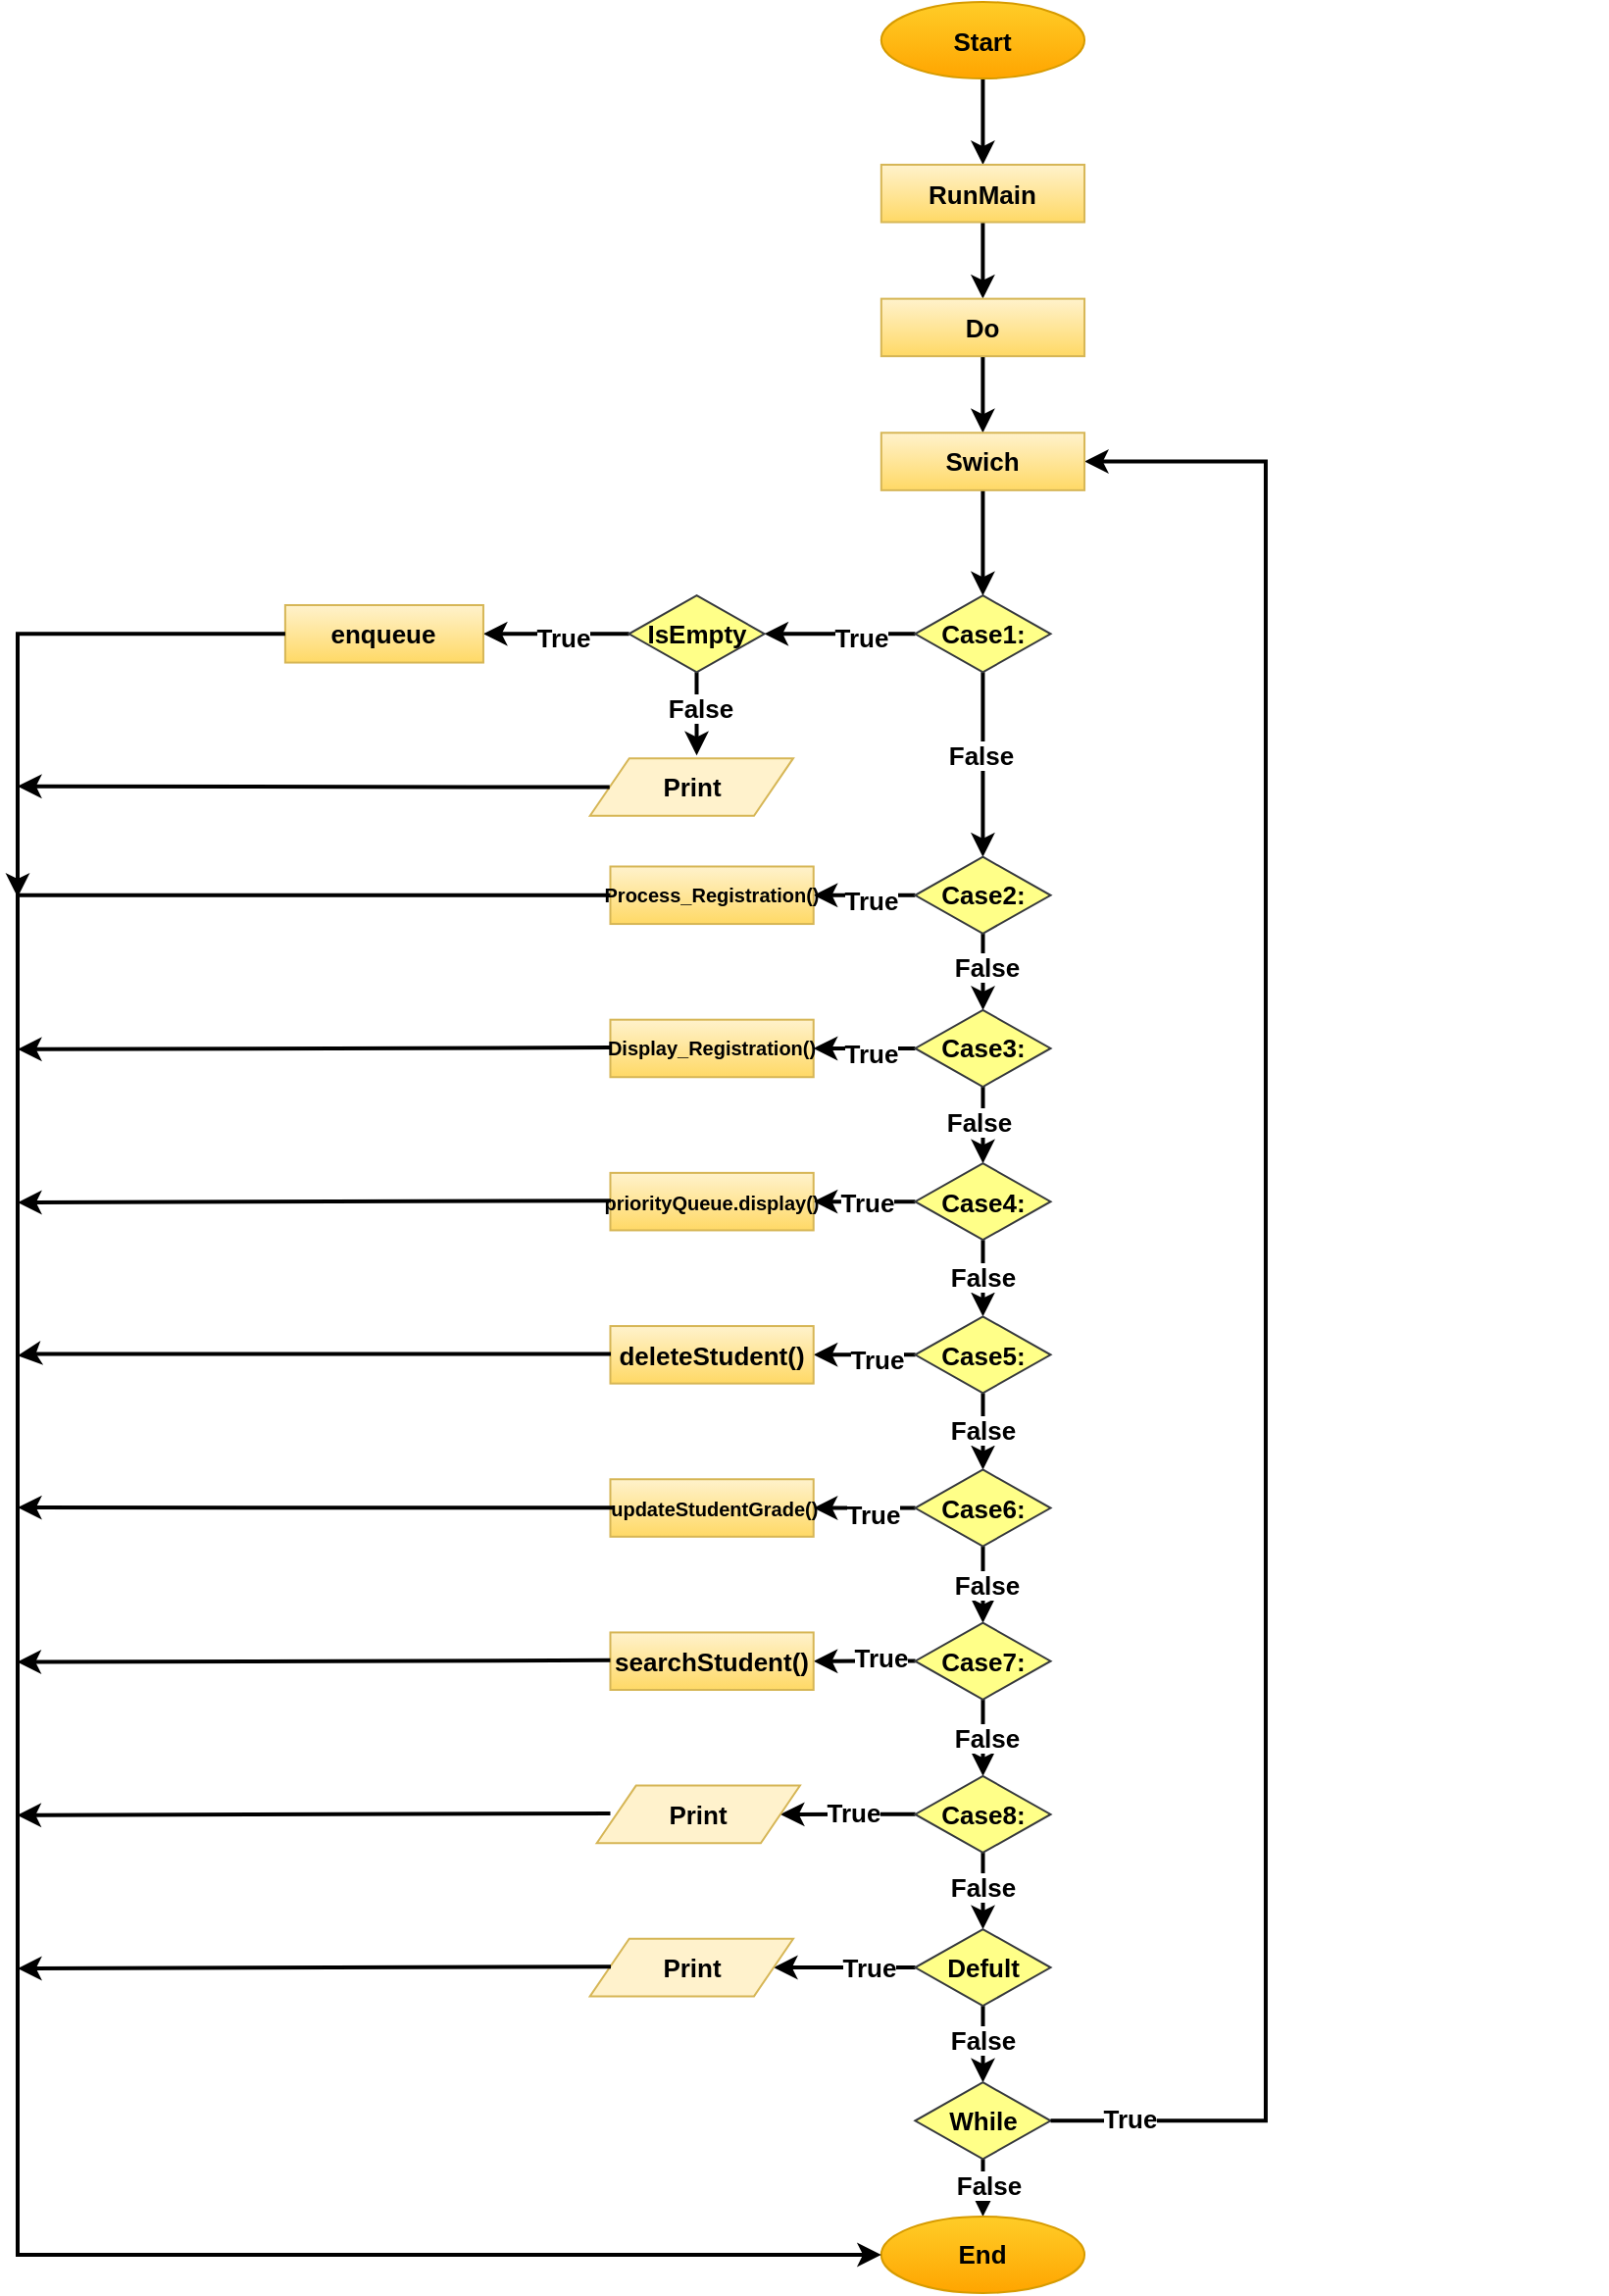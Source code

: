<mxfile version="24.2.5" type="device">
  <diagram id="C5RBs43oDa-KdzZeNtuy" name="Page-1">
    <mxGraphModel dx="2049" dy="25" grid="1" gridSize="10" guides="1" tooltips="1" connect="1" arrows="1" fold="1" page="1" pageScale="1" pageWidth="827" pageHeight="1169" math="0" shadow="0">
      <root>
        <mxCell id="WIyWlLk6GJQsqaUBKTNV-0" />
        <mxCell id="WIyWlLk6GJQsqaUBKTNV-1" parent="WIyWlLk6GJQsqaUBKTNV-0" />
        <mxCell id="WNZ_oDKXE3f1ub5YSQuA-84" value="" style="group" vertex="1" connectable="0" parent="WIyWlLk6GJQsqaUBKTNV-1">
          <mxGeometry x="10" y="1170" width="810" height="1168" as="geometry" />
        </mxCell>
        <mxCell id="WNZ_oDKXE3f1ub5YSQuA-0" value="" style="edgeStyle=orthogonalEdgeStyle;rounded=0;orthogonalLoop=1;jettySize=auto;html=1;fontStyle=1;fontSize=13;endArrow=classic;endFill=1;targetPerimeterSpacing=0;jumpSize=6;endSize=6;startSize=6;strokeWidth=2;movable=1;resizable=1;rotatable=1;deletable=1;editable=1;locked=0;connectable=1;" edge="1" parent="WNZ_oDKXE3f1ub5YSQuA-84" source="WNZ_oDKXE3f1ub5YSQuA-1" target="WNZ_oDKXE3f1ub5YSQuA-3">
          <mxGeometry relative="1" as="geometry" />
        </mxCell>
        <mxCell id="WNZ_oDKXE3f1ub5YSQuA-1" value="Start" style="ellipse;whiteSpace=wrap;html=1;fontStyle=1;fontSize=13;fillColor=#ffcd28;strokeColor=#d79b00;gradientColor=#ffa500;movable=1;resizable=1;rotatable=1;deletable=1;editable=1;locked=0;connectable=1;" vertex="1" parent="WNZ_oDKXE3f1ub5YSQuA-84">
          <mxGeometry x="440.405" width="103.625" height="39.047" as="geometry" />
        </mxCell>
        <mxCell id="WNZ_oDKXE3f1ub5YSQuA-2" value="" style="edgeStyle=orthogonalEdgeStyle;rounded=0;orthogonalLoop=1;jettySize=auto;html=1;fontStyle=1;fontSize=13;endArrow=classic;endFill=1;targetPerimeterSpacing=0;jumpSize=6;endSize=6;startSize=6;strokeWidth=2;movable=1;resizable=1;rotatable=1;deletable=1;editable=1;locked=0;connectable=1;" edge="1" parent="WNZ_oDKXE3f1ub5YSQuA-84" source="WNZ_oDKXE3f1ub5YSQuA-3" target="WNZ_oDKXE3f1ub5YSQuA-5">
          <mxGeometry relative="1" as="geometry" />
        </mxCell>
        <mxCell id="WNZ_oDKXE3f1ub5YSQuA-3" value="RunMain" style="whiteSpace=wrap;html=1;fontStyle=1;fontSize=13;fillColor=#fff2cc;gradientColor=#ffd966;strokeColor=#d6b656;movable=1;resizable=1;rotatable=1;deletable=1;editable=1;locked=0;connectable=1;" vertex="1" parent="WNZ_oDKXE3f1ub5YSQuA-84">
          <mxGeometry x="440.405" y="82.975" width="103.625" height="29.285" as="geometry" />
        </mxCell>
        <mxCell id="WNZ_oDKXE3f1ub5YSQuA-4" value="" style="edgeStyle=orthogonalEdgeStyle;rounded=0;orthogonalLoop=1;jettySize=auto;html=1;fontStyle=1;fontSize=13;endArrow=classic;endFill=1;targetPerimeterSpacing=0;jumpSize=6;endSize=6;startSize=6;strokeWidth=2;movable=1;resizable=1;rotatable=1;deletable=1;editable=1;locked=0;connectable=1;" edge="1" parent="WNZ_oDKXE3f1ub5YSQuA-84" source="WNZ_oDKXE3f1ub5YSQuA-5" target="WNZ_oDKXE3f1ub5YSQuA-79">
          <mxGeometry relative="1" as="geometry" />
        </mxCell>
        <mxCell id="WNZ_oDKXE3f1ub5YSQuA-5" value="Do" style="whiteSpace=wrap;html=1;fontStyle=1;fontSize=13;fillColor=#fff2cc;gradientColor=#ffd966;strokeColor=#d6b656;movable=1;resizable=1;rotatable=1;deletable=1;editable=1;locked=0;connectable=1;" vertex="1" parent="WNZ_oDKXE3f1ub5YSQuA-84">
          <mxGeometry x="440.405" y="151.308" width="103.625" height="29.285" as="geometry" />
        </mxCell>
        <mxCell id="WNZ_oDKXE3f1ub5YSQuA-6" value="" style="edgeStyle=orthogonalEdgeStyle;rounded=0;orthogonalLoop=1;jettySize=auto;html=1;fontStyle=1;fontSize=13;endArrow=classic;endFill=1;targetPerimeterSpacing=0;jumpSize=6;endSize=6;startSize=6;strokeWidth=2;movable=1;resizable=1;rotatable=1;deletable=1;editable=1;locked=0;connectable=1;" edge="1" parent="WNZ_oDKXE3f1ub5YSQuA-84" source="WNZ_oDKXE3f1ub5YSQuA-10" target="WNZ_oDKXE3f1ub5YSQuA-15">
          <mxGeometry relative="1" as="geometry" />
        </mxCell>
        <mxCell id="WNZ_oDKXE3f1ub5YSQuA-7" value="False" style="edgeLabel;html=1;align=center;verticalAlign=middle;resizable=1;points=[];fontStyle=1;fontSize=13;movable=1;rotatable=1;deletable=1;editable=1;locked=0;connectable=1;" connectable="0" vertex="1" parent="WNZ_oDKXE3f1ub5YSQuA-6">
          <mxGeometry x="-0.1" y="-1" relative="1" as="geometry">
            <mxPoint as="offset" />
          </mxGeometry>
        </mxCell>
        <mxCell id="WNZ_oDKXE3f1ub5YSQuA-8" value="" style="edgeStyle=orthogonalEdgeStyle;rounded=0;orthogonalLoop=1;jettySize=auto;html=1;fontStyle=1;fontSize=13;endArrow=classic;endFill=1;targetPerimeterSpacing=0;jumpSize=6;endSize=6;startSize=6;strokeWidth=2;movable=1;resizable=1;rotatable=1;deletable=1;editable=1;locked=0;connectable=1;" edge="1" parent="WNZ_oDKXE3f1ub5YSQuA-84" source="WNZ_oDKXE3f1ub5YSQuA-10" target="WNZ_oDKXE3f1ub5YSQuA-56">
          <mxGeometry relative="1" as="geometry">
            <Array as="points">
              <mxPoint x="383.412" y="322.14" />
              <mxPoint x="383.412" y="322.14" />
            </Array>
          </mxGeometry>
        </mxCell>
        <mxCell id="WNZ_oDKXE3f1ub5YSQuA-9" value="True" style="edgeLabel;html=1;align=center;verticalAlign=middle;resizable=1;points=[];fontStyle=1;fontSize=13;movable=1;rotatable=1;deletable=1;editable=1;locked=0;connectable=1;" connectable="0" vertex="1" parent="WNZ_oDKXE3f1ub5YSQuA-8">
          <mxGeometry x="-0.294" y="2" relative="1" as="geometry">
            <mxPoint x="-1" as="offset" />
          </mxGeometry>
        </mxCell>
        <mxCell id="WNZ_oDKXE3f1ub5YSQuA-10" value="Case1:" style="rhombus;whiteSpace=wrap;html=1;fontStyle=1;fontSize=13;fillColor=#ffff88;strokeColor=#36393d;movable=1;resizable=1;rotatable=1;deletable=1;editable=1;locked=0;connectable=1;" vertex="1" parent="WNZ_oDKXE3f1ub5YSQuA-84">
          <mxGeometry x="457.676" y="302.616" width="69.083" height="39.047" as="geometry" />
        </mxCell>
        <mxCell id="WNZ_oDKXE3f1ub5YSQuA-11" value="" style="edgeStyle=orthogonalEdgeStyle;rounded=0;orthogonalLoop=1;jettySize=auto;html=1;fontStyle=1;fontSize=13;endArrow=classic;endFill=1;targetPerimeterSpacing=0;jumpSize=6;endSize=6;startSize=6;strokeWidth=2;movable=1;resizable=1;rotatable=1;deletable=1;editable=1;locked=0;connectable=1;" edge="1" parent="WNZ_oDKXE3f1ub5YSQuA-84" source="WNZ_oDKXE3f1ub5YSQuA-15" target="WNZ_oDKXE3f1ub5YSQuA-20">
          <mxGeometry relative="1" as="geometry" />
        </mxCell>
        <mxCell id="WNZ_oDKXE3f1ub5YSQuA-12" value="False" style="edgeLabel;html=1;align=center;verticalAlign=middle;resizable=1;points=[];fontStyle=1;fontSize=13;movable=1;rotatable=1;deletable=1;editable=1;locked=0;connectable=1;" connectable="0" vertex="1" parent="WNZ_oDKXE3f1ub5YSQuA-11">
          <mxGeometry x="-0.163" y="1" relative="1" as="geometry">
            <mxPoint as="offset" />
          </mxGeometry>
        </mxCell>
        <mxCell id="WNZ_oDKXE3f1ub5YSQuA-13" value="" style="edgeStyle=orthogonalEdgeStyle;rounded=0;orthogonalLoop=1;jettySize=auto;html=1;fontStyle=1;fontSize=13;endArrow=classic;endFill=1;targetPerimeterSpacing=0;jumpSize=6;endSize=6;startSize=6;strokeWidth=2;movable=1;resizable=1;rotatable=1;deletable=1;editable=1;locked=0;connectable=1;" edge="1" parent="WNZ_oDKXE3f1ub5YSQuA-84" source="WNZ_oDKXE3f1ub5YSQuA-15" target="WNZ_oDKXE3f1ub5YSQuA-59">
          <mxGeometry relative="1" as="geometry" />
        </mxCell>
        <mxCell id="WNZ_oDKXE3f1ub5YSQuA-14" value="True" style="edgeLabel;html=1;align=center;verticalAlign=middle;resizable=1;points=[];fontStyle=1;fontSize=13;movable=1;rotatable=1;deletable=1;editable=1;locked=0;connectable=1;" connectable="0" vertex="1" parent="WNZ_oDKXE3f1ub5YSQuA-13">
          <mxGeometry x="-0.15" y="2" relative="1" as="geometry">
            <mxPoint x="-1" as="offset" />
          </mxGeometry>
        </mxCell>
        <mxCell id="WNZ_oDKXE3f1ub5YSQuA-15" value="Case2:" style="rhombus;whiteSpace=wrap;html=1;fontStyle=1;fontSize=13;fillColor=#ffff88;strokeColor=#36393d;movable=1;resizable=1;rotatable=1;deletable=1;editable=1;locked=0;connectable=1;" vertex="1" parent="WNZ_oDKXE3f1ub5YSQuA-84">
          <mxGeometry x="457.676" y="435.865" width="69.083" height="39.047" as="geometry" />
        </mxCell>
        <mxCell id="WNZ_oDKXE3f1ub5YSQuA-16" value="" style="edgeStyle=orthogonalEdgeStyle;rounded=0;orthogonalLoop=1;jettySize=auto;html=1;fontStyle=1;fontSize=13;endArrow=classic;endFill=1;targetPerimeterSpacing=0;jumpSize=6;endSize=6;startSize=6;strokeWidth=2;movable=1;resizable=1;rotatable=1;deletable=1;editable=1;locked=0;connectable=1;" edge="1" parent="WNZ_oDKXE3f1ub5YSQuA-84" source="WNZ_oDKXE3f1ub5YSQuA-20" target="WNZ_oDKXE3f1ub5YSQuA-25">
          <mxGeometry relative="1" as="geometry" />
        </mxCell>
        <mxCell id="WNZ_oDKXE3f1ub5YSQuA-17" value="False" style="edgeLabel;html=1;align=center;verticalAlign=middle;resizable=1;points=[];fontStyle=1;fontSize=13;movable=1;rotatable=1;deletable=1;editable=1;locked=0;connectable=1;" connectable="0" vertex="1" parent="WNZ_oDKXE3f1ub5YSQuA-16">
          <mxGeometry x="-0.131" y="-3" relative="1" as="geometry">
            <mxPoint as="offset" />
          </mxGeometry>
        </mxCell>
        <mxCell id="WNZ_oDKXE3f1ub5YSQuA-18" value="" style="edgeStyle=orthogonalEdgeStyle;rounded=0;orthogonalLoop=1;jettySize=auto;html=1;fontStyle=1;fontSize=13;endArrow=classic;endFill=1;targetPerimeterSpacing=0;jumpSize=6;endSize=6;startSize=6;strokeWidth=2;movable=1;resizable=1;rotatable=1;deletable=1;editable=1;locked=0;connectable=1;" edge="1" parent="WNZ_oDKXE3f1ub5YSQuA-84" source="WNZ_oDKXE3f1ub5YSQuA-20" target="WNZ_oDKXE3f1ub5YSQuA-61">
          <mxGeometry relative="1" as="geometry" />
        </mxCell>
        <mxCell id="WNZ_oDKXE3f1ub5YSQuA-19" value="True" style="edgeLabel;html=1;align=center;verticalAlign=middle;resizable=1;points=[];fontStyle=1;fontSize=13;movable=1;rotatable=1;deletable=1;editable=1;locked=0;connectable=1;" connectable="0" vertex="1" parent="WNZ_oDKXE3f1ub5YSQuA-18">
          <mxGeometry x="-0.15" y="2" relative="1" as="geometry">
            <mxPoint x="-1" as="offset" />
          </mxGeometry>
        </mxCell>
        <mxCell id="WNZ_oDKXE3f1ub5YSQuA-20" value="Case3:" style="rhombus;whiteSpace=wrap;html=1;fontStyle=1;fontSize=13;fillColor=#ffff88;strokeColor=#36393d;movable=1;resizable=1;rotatable=1;deletable=1;editable=1;locked=0;connectable=1;" vertex="1" parent="WNZ_oDKXE3f1ub5YSQuA-84">
          <mxGeometry x="457.676" y="513.959" width="69.083" height="39.047" as="geometry" />
        </mxCell>
        <mxCell id="WNZ_oDKXE3f1ub5YSQuA-21" value="" style="edgeStyle=orthogonalEdgeStyle;rounded=0;orthogonalLoop=1;jettySize=auto;html=1;fontStyle=1;fontSize=13;endArrow=classic;endFill=1;targetPerimeterSpacing=0;jumpSize=6;endSize=6;startSize=6;strokeWidth=2;movable=1;resizable=1;rotatable=1;deletable=1;editable=1;locked=0;connectable=1;" edge="1" parent="WNZ_oDKXE3f1ub5YSQuA-84" source="WNZ_oDKXE3f1ub5YSQuA-25" target="WNZ_oDKXE3f1ub5YSQuA-30">
          <mxGeometry relative="1" as="geometry" />
        </mxCell>
        <mxCell id="WNZ_oDKXE3f1ub5YSQuA-22" value="False" style="edgeLabel;html=1;align=center;verticalAlign=middle;resizable=1;points=[];fontStyle=1;fontSize=13;movable=1;rotatable=1;deletable=1;editable=1;locked=0;connectable=1;" connectable="0" vertex="1" parent="WNZ_oDKXE3f1ub5YSQuA-21">
          <mxGeometry x="-0.1" y="-1" relative="1" as="geometry">
            <mxPoint as="offset" />
          </mxGeometry>
        </mxCell>
        <mxCell id="WNZ_oDKXE3f1ub5YSQuA-23" value="" style="edgeStyle=orthogonalEdgeStyle;rounded=0;orthogonalLoop=1;jettySize=auto;html=1;fontStyle=1;fontSize=13;endArrow=classic;endFill=1;targetPerimeterSpacing=0;jumpSize=6;endSize=6;startSize=6;strokeWidth=2;movable=1;resizable=1;rotatable=1;deletable=1;editable=1;locked=0;connectable=1;" edge="1" parent="WNZ_oDKXE3f1ub5YSQuA-84" source="WNZ_oDKXE3f1ub5YSQuA-25" target="WNZ_oDKXE3f1ub5YSQuA-62">
          <mxGeometry relative="1" as="geometry" />
        </mxCell>
        <mxCell id="WNZ_oDKXE3f1ub5YSQuA-24" value="True" style="edgeLabel;html=1;align=center;verticalAlign=middle;resizable=1;points=[];fontStyle=1;fontSize=13;movable=1;rotatable=1;deletable=1;editable=1;locked=0;connectable=1;" connectable="0" vertex="1" parent="WNZ_oDKXE3f1ub5YSQuA-23">
          <mxGeometry x="-0.067" relative="1" as="geometry">
            <mxPoint x="-1" as="offset" />
          </mxGeometry>
        </mxCell>
        <mxCell id="WNZ_oDKXE3f1ub5YSQuA-25" value="Case4:" style="rhombus;whiteSpace=wrap;html=1;fontStyle=1;fontSize=13;fillColor=#ffff88;strokeColor=#36393d;movable=1;resizable=1;rotatable=1;deletable=1;editable=1;locked=0;connectable=1;" vertex="1" parent="WNZ_oDKXE3f1ub5YSQuA-84">
          <mxGeometry x="457.676" y="592.053" width="69.083" height="39.047" as="geometry" />
        </mxCell>
        <mxCell id="WNZ_oDKXE3f1ub5YSQuA-26" value="" style="edgeStyle=orthogonalEdgeStyle;rounded=0;orthogonalLoop=1;jettySize=auto;html=1;fontStyle=1;fontSize=13;endArrow=classic;endFill=1;targetPerimeterSpacing=0;jumpSize=6;endSize=6;startSize=6;strokeWidth=2;movable=1;resizable=1;rotatable=1;deletable=1;editable=1;locked=0;connectable=1;" edge="1" parent="WNZ_oDKXE3f1ub5YSQuA-84" source="WNZ_oDKXE3f1ub5YSQuA-30" target="WNZ_oDKXE3f1ub5YSQuA-35">
          <mxGeometry relative="1" as="geometry" />
        </mxCell>
        <mxCell id="WNZ_oDKXE3f1ub5YSQuA-27" value="False" style="edgeLabel;html=1;align=center;verticalAlign=middle;resizable=1;points=[];fontStyle=1;fontSize=13;movable=1;rotatable=1;deletable=1;editable=1;locked=0;connectable=1;" connectable="0" vertex="1" parent="WNZ_oDKXE3f1ub5YSQuA-26">
          <mxGeometry x="-0.069" y="-1" relative="1" as="geometry">
            <mxPoint as="offset" />
          </mxGeometry>
        </mxCell>
        <mxCell id="WNZ_oDKXE3f1ub5YSQuA-28" value="" style="edgeStyle=orthogonalEdgeStyle;rounded=0;orthogonalLoop=1;jettySize=auto;html=1;fontStyle=1;fontSize=13;endArrow=classic;endFill=1;targetPerimeterSpacing=0;jumpSize=6;endSize=6;startSize=6;strokeWidth=2;movable=1;resizable=1;rotatable=1;deletable=1;editable=1;locked=0;connectable=1;" edge="1" parent="WNZ_oDKXE3f1ub5YSQuA-84" source="WNZ_oDKXE3f1ub5YSQuA-30" target="WNZ_oDKXE3f1ub5YSQuA-64">
          <mxGeometry relative="1" as="geometry" />
        </mxCell>
        <mxCell id="WNZ_oDKXE3f1ub5YSQuA-29" value="True" style="edgeLabel;html=1;align=center;verticalAlign=middle;resizable=1;points=[];fontStyle=1;fontSize=13;movable=1;rotatable=1;deletable=1;editable=1;locked=0;connectable=1;" connectable="0" vertex="1" parent="WNZ_oDKXE3f1ub5YSQuA-28">
          <mxGeometry x="-0.275" y="2" relative="1" as="geometry">
            <mxPoint x="-1" as="offset" />
          </mxGeometry>
        </mxCell>
        <mxCell id="WNZ_oDKXE3f1ub5YSQuA-30" value="Case5:" style="rhombus;whiteSpace=wrap;html=1;fontStyle=1;fontSize=13;fillColor=#ffff88;strokeColor=#36393d;movable=1;resizable=1;rotatable=1;deletable=1;editable=1;locked=0;connectable=1;" vertex="1" parent="WNZ_oDKXE3f1ub5YSQuA-84">
          <mxGeometry x="457.676" y="670.148" width="69.083" height="39.047" as="geometry" />
        </mxCell>
        <mxCell id="WNZ_oDKXE3f1ub5YSQuA-31" value="" style="edgeStyle=orthogonalEdgeStyle;rounded=0;orthogonalLoop=1;jettySize=auto;html=1;fontStyle=1;fontSize=13;endArrow=classic;endFill=1;targetPerimeterSpacing=0;jumpSize=6;endSize=6;startSize=6;strokeWidth=2;movable=1;resizable=1;rotatable=1;deletable=1;editable=1;locked=0;connectable=1;" edge="1" parent="WNZ_oDKXE3f1ub5YSQuA-84" source="WNZ_oDKXE3f1ub5YSQuA-35" target="WNZ_oDKXE3f1ub5YSQuA-40">
          <mxGeometry relative="1" as="geometry" />
        </mxCell>
        <mxCell id="WNZ_oDKXE3f1ub5YSQuA-32" value="False" style="edgeLabel;html=1;align=center;verticalAlign=middle;resizable=1;points=[];fontStyle=1;fontSize=13;movable=1;rotatable=1;deletable=1;editable=1;locked=0;connectable=1;" connectable="0" vertex="1" parent="WNZ_oDKXE3f1ub5YSQuA-31">
          <mxGeometry x="-0.069" y="1" relative="1" as="geometry">
            <mxPoint as="offset" />
          </mxGeometry>
        </mxCell>
        <mxCell id="WNZ_oDKXE3f1ub5YSQuA-33" value="" style="edgeStyle=orthogonalEdgeStyle;rounded=0;orthogonalLoop=1;jettySize=auto;html=1;fontStyle=1;fontSize=13;endArrow=classic;endFill=1;targetPerimeterSpacing=0;jumpSize=6;endSize=6;startSize=6;strokeWidth=2;movable=1;resizable=1;rotatable=1;deletable=1;editable=1;locked=0;connectable=1;" edge="1" parent="WNZ_oDKXE3f1ub5YSQuA-84" source="WNZ_oDKXE3f1ub5YSQuA-35" target="WNZ_oDKXE3f1ub5YSQuA-66">
          <mxGeometry relative="1" as="geometry" />
        </mxCell>
        <mxCell id="WNZ_oDKXE3f1ub5YSQuA-34" value="True" style="edgeLabel;html=1;align=center;verticalAlign=middle;resizable=1;points=[];fontStyle=1;fontSize=13;movable=1;rotatable=1;deletable=1;editable=1;locked=0;connectable=1;" connectable="0" vertex="1" parent="WNZ_oDKXE3f1ub5YSQuA-33">
          <mxGeometry x="-0.192" y="3" relative="1" as="geometry">
            <mxPoint x="-1" as="offset" />
          </mxGeometry>
        </mxCell>
        <mxCell id="WNZ_oDKXE3f1ub5YSQuA-35" value="Case6:" style="rhombus;whiteSpace=wrap;html=1;fontStyle=1;fontSize=13;fillColor=#ffff88;strokeColor=#36393d;movable=1;resizable=1;rotatable=1;deletable=1;editable=1;locked=0;connectable=1;" vertex="1" parent="WNZ_oDKXE3f1ub5YSQuA-84">
          <mxGeometry x="457.676" y="748.242" width="69.083" height="39.047" as="geometry" />
        </mxCell>
        <mxCell id="WNZ_oDKXE3f1ub5YSQuA-36" value="" style="edgeStyle=orthogonalEdgeStyle;rounded=0;orthogonalLoop=1;jettySize=auto;html=1;fontStyle=1;fontSize=13;endArrow=classic;endFill=1;targetPerimeterSpacing=0;jumpSize=6;endSize=6;startSize=6;strokeWidth=2;movable=1;resizable=1;rotatable=1;deletable=1;editable=1;locked=0;connectable=1;" edge="1" parent="WNZ_oDKXE3f1ub5YSQuA-84" source="WNZ_oDKXE3f1ub5YSQuA-40" target="WNZ_oDKXE3f1ub5YSQuA-45">
          <mxGeometry relative="1" as="geometry" />
        </mxCell>
        <mxCell id="WNZ_oDKXE3f1ub5YSQuA-37" value="False" style="edgeLabel;html=1;align=center;verticalAlign=middle;resizable=1;points=[];fontStyle=1;fontSize=13;movable=1;rotatable=1;deletable=1;editable=1;locked=0;connectable=1;" connectable="0" vertex="1" parent="WNZ_oDKXE3f1ub5YSQuA-36">
          <mxGeometry x="-0.069" y="1" relative="1" as="geometry">
            <mxPoint as="offset" />
          </mxGeometry>
        </mxCell>
        <mxCell id="WNZ_oDKXE3f1ub5YSQuA-38" value="" style="edgeStyle=orthogonalEdgeStyle;rounded=0;orthogonalLoop=1;jettySize=auto;html=1;fontStyle=1;fontSize=13;endArrow=classic;endFill=1;targetPerimeterSpacing=0;jumpSize=6;endSize=6;startSize=6;strokeWidth=2;movable=1;resizable=1;rotatable=1;deletable=1;editable=1;locked=0;connectable=1;" edge="1" parent="WNZ_oDKXE3f1ub5YSQuA-84" source="WNZ_oDKXE3f1ub5YSQuA-40" target="WNZ_oDKXE3f1ub5YSQuA-68">
          <mxGeometry relative="1" as="geometry" />
        </mxCell>
        <mxCell id="WNZ_oDKXE3f1ub5YSQuA-39" value="True" style="edgeLabel;html=1;align=center;verticalAlign=middle;resizable=1;points=[];fontStyle=1;fontSize=13;movable=1;rotatable=1;deletable=1;editable=1;locked=0;connectable=1;" connectable="0" vertex="1" parent="WNZ_oDKXE3f1ub5YSQuA-38">
          <mxGeometry x="-0.317" y="-2" relative="1" as="geometry">
            <mxPoint x="-1" as="offset" />
          </mxGeometry>
        </mxCell>
        <mxCell id="WNZ_oDKXE3f1ub5YSQuA-40" value="Case7:" style="rhombus;whiteSpace=wrap;html=1;fontStyle=1;fontSize=13;fillColor=#ffff88;strokeColor=#36393d;movable=1;resizable=1;rotatable=1;deletable=1;editable=1;locked=0;connectable=1;" vertex="1" parent="WNZ_oDKXE3f1ub5YSQuA-84">
          <mxGeometry x="457.676" y="826.337" width="69.083" height="39.047" as="geometry" />
        </mxCell>
        <mxCell id="WNZ_oDKXE3f1ub5YSQuA-41" value="" style="edgeStyle=orthogonalEdgeStyle;rounded=0;orthogonalLoop=1;jettySize=auto;html=1;fontStyle=1;fontSize=13;endArrow=classic;endFill=1;targetPerimeterSpacing=0;jumpSize=6;endSize=6;startSize=6;strokeWidth=2;movable=1;resizable=1;rotatable=1;deletable=1;editable=1;locked=0;connectable=1;" edge="1" parent="WNZ_oDKXE3f1ub5YSQuA-84" source="WNZ_oDKXE3f1ub5YSQuA-45" target="WNZ_oDKXE3f1ub5YSQuA-50">
          <mxGeometry relative="1" as="geometry" />
        </mxCell>
        <mxCell id="WNZ_oDKXE3f1ub5YSQuA-42" value="False" style="edgeLabel;html=1;align=center;verticalAlign=middle;resizable=1;points=[];fontStyle=1;fontSize=13;movable=1;rotatable=1;deletable=1;editable=1;locked=0;connectable=1;" connectable="0" vertex="1" parent="WNZ_oDKXE3f1ub5YSQuA-41">
          <mxGeometry x="-0.163" y="-1" relative="1" as="geometry">
            <mxPoint as="offset" />
          </mxGeometry>
        </mxCell>
        <mxCell id="WNZ_oDKXE3f1ub5YSQuA-43" value="" style="edgeStyle=orthogonalEdgeStyle;rounded=0;orthogonalLoop=1;jettySize=auto;html=1;fontStyle=1;fontSize=13;endArrow=classic;endFill=1;targetPerimeterSpacing=0;jumpSize=6;endSize=6;startSize=6;strokeWidth=2;movable=1;resizable=1;rotatable=1;deletable=1;editable=1;locked=0;connectable=1;" edge="1" parent="WNZ_oDKXE3f1ub5YSQuA-84" source="WNZ_oDKXE3f1ub5YSQuA-45" target="WNZ_oDKXE3f1ub5YSQuA-70">
          <mxGeometry relative="1" as="geometry" />
        </mxCell>
        <mxCell id="WNZ_oDKXE3f1ub5YSQuA-44" value="True" style="edgeLabel;html=1;align=center;verticalAlign=middle;resizable=1;points=[];fontStyle=1;fontSize=13;movable=1;rotatable=1;deletable=1;editable=1;locked=0;connectable=1;" connectable="0" vertex="1" parent="WNZ_oDKXE3f1ub5YSQuA-43">
          <mxGeometry x="-0.086" y="-1" relative="1" as="geometry">
            <mxPoint x="-1" as="offset" />
          </mxGeometry>
        </mxCell>
        <mxCell id="WNZ_oDKXE3f1ub5YSQuA-45" value="Case8:" style="rhombus;whiteSpace=wrap;html=1;fontStyle=1;fontSize=13;fillColor=#ffff88;strokeColor=#36393d;movable=1;resizable=1;rotatable=1;deletable=1;editable=1;locked=0;connectable=1;" vertex="1" parent="WNZ_oDKXE3f1ub5YSQuA-84">
          <mxGeometry x="457.676" y="904.431" width="69.083" height="39.047" as="geometry" />
        </mxCell>
        <mxCell id="WNZ_oDKXE3f1ub5YSQuA-46" value="" style="edgeStyle=orthogonalEdgeStyle;rounded=0;orthogonalLoop=1;jettySize=auto;html=1;fontStyle=1;fontSize=13;endArrow=classic;endFill=1;targetPerimeterSpacing=0;jumpSize=6;endSize=6;startSize=6;strokeWidth=2;movable=1;resizable=1;rotatable=1;deletable=1;editable=1;locked=0;connectable=1;" edge="1" parent="WNZ_oDKXE3f1ub5YSQuA-84" source="WNZ_oDKXE3f1ub5YSQuA-50" target="WNZ_oDKXE3f1ub5YSQuA-73">
          <mxGeometry relative="1" as="geometry" />
        </mxCell>
        <mxCell id="WNZ_oDKXE3f1ub5YSQuA-47" value="False" style="edgeLabel;html=1;align=center;verticalAlign=middle;resizable=1;points=[];fontStyle=1;fontSize=13;movable=1;rotatable=1;deletable=1;editable=1;locked=0;connectable=1;" connectable="0" vertex="1" parent="WNZ_oDKXE3f1ub5YSQuA-46">
          <mxGeometry x="-0.163" y="-1" relative="1" as="geometry">
            <mxPoint as="offset" />
          </mxGeometry>
        </mxCell>
        <mxCell id="WNZ_oDKXE3f1ub5YSQuA-48" value="" style="edgeStyle=orthogonalEdgeStyle;rounded=0;orthogonalLoop=1;jettySize=auto;html=1;fontStyle=1;fontSize=13;endArrow=classic;endFill=1;targetPerimeterSpacing=0;jumpSize=6;endSize=6;startSize=6;strokeWidth=2;movable=1;resizable=1;rotatable=1;deletable=1;editable=1;locked=0;connectable=1;" edge="1" parent="WNZ_oDKXE3f1ub5YSQuA-84" source="WNZ_oDKXE3f1ub5YSQuA-50" target="WNZ_oDKXE3f1ub5YSQuA-78">
          <mxGeometry relative="1" as="geometry" />
        </mxCell>
        <mxCell id="WNZ_oDKXE3f1ub5YSQuA-49" value="True" style="edgeLabel;html=1;align=center;verticalAlign=middle;resizable=1;points=[];fontStyle=1;fontSize=13;movable=1;rotatable=1;deletable=1;editable=1;locked=0;connectable=1;" connectable="0" vertex="1" parent="WNZ_oDKXE3f1ub5YSQuA-48">
          <mxGeometry x="-0.36" relative="1" as="geometry">
            <mxPoint x="-1" as="offset" />
          </mxGeometry>
        </mxCell>
        <mxCell id="WNZ_oDKXE3f1ub5YSQuA-50" value="Defult" style="rhombus;whiteSpace=wrap;html=1;fontStyle=1;fontSize=13;fillColor=#ffff88;strokeColor=#36393d;movable=1;resizable=1;rotatable=1;deletable=1;editable=1;locked=0;connectable=1;" vertex="1" parent="WNZ_oDKXE3f1ub5YSQuA-84">
          <mxGeometry x="457.676" y="982.526" width="69.083" height="39.047" as="geometry" />
        </mxCell>
        <mxCell id="WNZ_oDKXE3f1ub5YSQuA-51" value="" style="edgeStyle=orthogonalEdgeStyle;rounded=0;orthogonalLoop=1;jettySize=auto;html=1;entryX=0.5;entryY=0;entryDx=0;entryDy=0;fontStyle=1;fontSize=13;endArrow=classic;endFill=1;targetPerimeterSpacing=0;jumpSize=6;endSize=6;startSize=6;exitX=0.5;exitY=1;exitDx=0;exitDy=0;strokeWidth=2;movable=1;resizable=1;rotatable=1;deletable=1;editable=1;locked=0;connectable=1;" edge="1" parent="WNZ_oDKXE3f1ub5YSQuA-84" source="WNZ_oDKXE3f1ub5YSQuA-79" target="WNZ_oDKXE3f1ub5YSQuA-10">
          <mxGeometry relative="1" as="geometry">
            <mxPoint x="492.217" y="253.807" as="sourcePoint" />
          </mxGeometry>
        </mxCell>
        <mxCell id="WNZ_oDKXE3f1ub5YSQuA-52" value="" style="edgeStyle=orthogonalEdgeStyle;rounded=0;orthogonalLoop=1;jettySize=auto;html=1;fontStyle=1;fontSize=13;endArrow=classic;endFill=1;targetPerimeterSpacing=0;jumpSize=6;endSize=6;startSize=6;strokeWidth=2;movable=1;resizable=1;rotatable=1;deletable=1;editable=1;locked=0;connectable=1;" edge="1" parent="WNZ_oDKXE3f1ub5YSQuA-84" source="WNZ_oDKXE3f1ub5YSQuA-56">
          <mxGeometry relative="1" as="geometry">
            <mxPoint x="346.279" y="384.127" as="targetPoint" />
          </mxGeometry>
        </mxCell>
        <mxCell id="WNZ_oDKXE3f1ub5YSQuA-53" value="False" style="edgeLabel;html=1;align=center;verticalAlign=middle;resizable=1;points=[];fontStyle=1;fontSize=13;movable=1;rotatable=1;deletable=1;editable=1;locked=0;connectable=1;" connectable="0" vertex="1" parent="WNZ_oDKXE3f1ub5YSQuA-52">
          <mxGeometry x="-0.144" y="1" relative="1" as="geometry">
            <mxPoint as="offset" />
          </mxGeometry>
        </mxCell>
        <mxCell id="WNZ_oDKXE3f1ub5YSQuA-54" value="" style="edgeStyle=orthogonalEdgeStyle;rounded=0;orthogonalLoop=1;jettySize=auto;html=1;fontStyle=1;fontSize=13;endArrow=classic;endFill=1;targetPerimeterSpacing=0;jumpSize=6;endSize=6;startSize=6;strokeWidth=2;movable=1;resizable=1;rotatable=1;deletable=1;editable=1;locked=0;connectable=1;" edge="1" parent="WNZ_oDKXE3f1ub5YSQuA-84" source="WNZ_oDKXE3f1ub5YSQuA-56" target="WNZ_oDKXE3f1ub5YSQuA-58">
          <mxGeometry relative="1" as="geometry" />
        </mxCell>
        <mxCell id="WNZ_oDKXE3f1ub5YSQuA-55" value="True" style="edgeLabel;html=1;align=center;verticalAlign=middle;resizable=1;points=[];fontStyle=1;fontSize=13;movable=1;rotatable=1;deletable=1;editable=1;locked=0;connectable=1;" connectable="0" vertex="1" parent="WNZ_oDKXE3f1ub5YSQuA-54">
          <mxGeometry x="-0.1" y="2" relative="1" as="geometry">
            <mxPoint x="-1" as="offset" />
          </mxGeometry>
        </mxCell>
        <mxCell id="WNZ_oDKXE3f1ub5YSQuA-56" value="IsEmpty" style="rhombus;whiteSpace=wrap;html=1;fontStyle=1;fontSize=13;fillColor=#ffff88;strokeColor=#36393d;movable=1;resizable=1;rotatable=1;deletable=1;editable=1;locked=0;connectable=1;" vertex="1" parent="WNZ_oDKXE3f1ub5YSQuA-84">
          <mxGeometry x="311.738" y="302.616" width="69.083" height="39.047" as="geometry" />
        </mxCell>
        <mxCell id="WNZ_oDKXE3f1ub5YSQuA-57" value="Print" style="shape=parallelogram;perimeter=parallelogramPerimeter;whiteSpace=wrap;html=1;fixedSize=1;fontStyle=1;fontSize=13;fillColor=#fff2cc;strokeColor=#d6b656;movable=1;resizable=1;rotatable=1;deletable=1;editable=1;locked=0;connectable=1;" vertex="1" parent="WNZ_oDKXE3f1ub5YSQuA-84">
          <mxGeometry x="291.876" y="385.591" width="103.625" height="29.285" as="geometry" />
        </mxCell>
        <mxCell id="WNZ_oDKXE3f1ub5YSQuA-58" value="enqueue" style="whiteSpace=wrap;html=1;fontStyle=1;fontSize=13;fillColor=#fff2cc;gradientColor=#ffd966;strokeColor=#d6b656;movable=1;resizable=1;rotatable=1;deletable=1;editable=1;locked=0;connectable=1;" vertex="1" parent="WNZ_oDKXE3f1ub5YSQuA-84">
          <mxGeometry x="136.439" y="307.497" width="101.034" height="29.285" as="geometry" />
        </mxCell>
        <mxCell id="WNZ_oDKXE3f1ub5YSQuA-59" value="Process_Registration()" style="whiteSpace=wrap;html=1;fontStyle=1;fontSize=10;fillColor=#fff2cc;gradientColor=#ffd966;strokeColor=#d6b656;movable=1;resizable=1;rotatable=1;deletable=1;editable=1;locked=0;connectable=1;" vertex="1" parent="WNZ_oDKXE3f1ub5YSQuA-84">
          <mxGeometry x="302.239" y="440.746" width="103.625" height="29.285" as="geometry" />
        </mxCell>
        <mxCell id="WNZ_oDKXE3f1ub5YSQuA-61" value="Display_Registration()" style="whiteSpace=wrap;html=1;fontStyle=1;fontSize=10;fillColor=#fff2cc;gradientColor=#ffd966;strokeColor=#d6b656;movable=1;resizable=1;rotatable=1;deletable=1;editable=1;locked=0;connectable=1;" vertex="1" parent="WNZ_oDKXE3f1ub5YSQuA-84">
          <mxGeometry x="302.239" y="518.84" width="103.625" height="29.285" as="geometry" />
        </mxCell>
        <mxCell id="WNZ_oDKXE3f1ub5YSQuA-62" value="priorityQueue.display()" style="whiteSpace=wrap;html=1;fontStyle=1;fontSize=10;fillColor=#fff2cc;gradientColor=#ffd966;strokeColor=#d6b656;movable=1;resizable=1;rotatable=1;deletable=1;editable=1;locked=0;connectable=1;" vertex="1" parent="WNZ_oDKXE3f1ub5YSQuA-84">
          <mxGeometry x="302.239" y="596.934" width="103.625" height="29.285" as="geometry" />
        </mxCell>
        <mxCell id="WNZ_oDKXE3f1ub5YSQuA-64" value="deleteStudent()" style="whiteSpace=wrap;html=1;fontStyle=1;fontSize=13;fillColor=#fff2cc;gradientColor=#ffd966;strokeColor=#d6b656;movable=1;resizable=1;rotatable=1;deletable=1;editable=1;locked=0;connectable=1;" vertex="1" parent="WNZ_oDKXE3f1ub5YSQuA-84">
          <mxGeometry x="302.239" y="675.029" width="103.625" height="29.285" as="geometry" />
        </mxCell>
        <mxCell id="WNZ_oDKXE3f1ub5YSQuA-66" value="&amp;nbsp;updateStudentGrade()" style="whiteSpace=wrap;html=1;fontStyle=1;fontSize=10;fillColor=#fff2cc;gradientColor=#ffd966;strokeColor=#d6b656;movable=1;resizable=1;rotatable=1;deletable=1;editable=1;locked=0;connectable=1;" vertex="1" parent="WNZ_oDKXE3f1ub5YSQuA-84">
          <mxGeometry x="302.239" y="753.123" width="103.625" height="29.285" as="geometry" />
        </mxCell>
        <mxCell id="WNZ_oDKXE3f1ub5YSQuA-68" value="searchStudent()" style="whiteSpace=wrap;html=1;fontStyle=1;fontSize=13;fillColor=#fff2cc;gradientColor=#ffd966;strokeColor=#d6b656;movable=1;resizable=1;rotatable=1;deletable=1;editable=1;locked=0;connectable=1;" vertex="1" parent="WNZ_oDKXE3f1ub5YSQuA-84">
          <mxGeometry x="302.239" y="831.218" width="103.625" height="29.285" as="geometry" />
        </mxCell>
        <mxCell id="WNZ_oDKXE3f1ub5YSQuA-70" value="Print" style="shape=parallelogram;perimeter=parallelogramPerimeter;whiteSpace=wrap;html=1;fixedSize=1;fontStyle=1;fontSize=13;fillColor=#fff2cc;strokeColor=#d6b656;movable=1;resizable=1;rotatable=1;deletable=1;editable=1;locked=0;connectable=1;" vertex="1" parent="WNZ_oDKXE3f1ub5YSQuA-84">
          <mxGeometry x="295.33" y="909.312" width="103.625" height="29.285" as="geometry" />
        </mxCell>
        <mxCell id="WNZ_oDKXE3f1ub5YSQuA-71" value="" style="edgeStyle=orthogonalEdgeStyle;rounded=0;orthogonalLoop=1;jettySize=auto;html=1;fontStyle=1;fontSize=13;endArrow=classic;endFill=1;targetPerimeterSpacing=0;jumpSize=6;endSize=6;startSize=6;strokeWidth=2;movable=1;resizable=1;rotatable=1;deletable=1;editable=1;locked=0;connectable=1;" edge="1" parent="WNZ_oDKXE3f1ub5YSQuA-84" source="WNZ_oDKXE3f1ub5YSQuA-73" target="WNZ_oDKXE3f1ub5YSQuA-76">
          <mxGeometry relative="1" as="geometry" />
        </mxCell>
        <mxCell id="WNZ_oDKXE3f1ub5YSQuA-72" value="False" style="edgeLabel;html=1;align=center;verticalAlign=middle;resizable=1;points=[];fontStyle=1;fontSize=13;movable=1;rotatable=1;deletable=1;editable=1;locked=0;connectable=1;" connectable="0" vertex="1" parent="WNZ_oDKXE3f1ub5YSQuA-71">
          <mxGeometry x="-0.092" y="2" relative="1" as="geometry">
            <mxPoint as="offset" />
          </mxGeometry>
        </mxCell>
        <mxCell id="WNZ_oDKXE3f1ub5YSQuA-73" value="While" style="rhombus;whiteSpace=wrap;html=1;fontStyle=1;fontSize=13;fillColor=#ffff88;strokeColor=#36393d;movable=1;resizable=1;rotatable=1;deletable=1;editable=1;locked=0;connectable=1;" vertex="1" parent="WNZ_oDKXE3f1ub5YSQuA-84">
          <mxGeometry x="457.676" y="1060.62" width="69.083" height="39.047" as="geometry" />
        </mxCell>
        <mxCell id="WNZ_oDKXE3f1ub5YSQuA-74" value="" style="edgeStyle=orthogonalEdgeStyle;rounded=0;orthogonalLoop=1;jettySize=auto;html=1;entryX=1;entryY=0.5;entryDx=0;entryDy=0;endArrow=classic;endFill=1;targetPerimeterSpacing=0;jumpSize=6;endSize=6;startSize=6;strokeWidth=2;exitX=1;exitY=0.5;exitDx=0;exitDy=0;movable=1;resizable=1;rotatable=1;deletable=1;editable=1;locked=0;connectable=1;" edge="1" parent="WNZ_oDKXE3f1ub5YSQuA-84" source="WNZ_oDKXE3f1ub5YSQuA-73" target="WNZ_oDKXE3f1ub5YSQuA-79">
          <mxGeometry relative="1" as="geometry">
            <mxPoint x="602.751" y="1107.965" as="sourcePoint" />
            <mxPoint x="440.405" y="234.283" as="targetPoint" />
            <Array as="points">
              <mxPoint x="636.429" y="1079.951" />
              <mxPoint x="636.429" y="234.498" />
            </Array>
          </mxGeometry>
        </mxCell>
        <mxCell id="WNZ_oDKXE3f1ub5YSQuA-75" value="True" style="edgeLabel;html=1;align=center;verticalAlign=middle;resizable=1;points=[];fontStyle=1;fontSize=13;movable=1;rotatable=1;deletable=1;editable=1;locked=0;connectable=1;" connectable="0" vertex="1" parent="WNZ_oDKXE3f1ub5YSQuA-74">
          <mxGeometry x="-0.922" y="1" relative="1" as="geometry">
            <mxPoint x="-1" as="offset" />
          </mxGeometry>
        </mxCell>
        <mxCell id="WNZ_oDKXE3f1ub5YSQuA-76" value="End" style="ellipse;whiteSpace=wrap;html=1;fontStyle=1;fontSize=13;fillColor=#ffcd28;gradientColor=#ffa500;strokeColor=#d79b00;movable=1;resizable=1;rotatable=1;deletable=1;editable=1;locked=0;connectable=1;" vertex="1" parent="WNZ_oDKXE3f1ub5YSQuA-84">
          <mxGeometry x="440.405" y="1128.953" width="103.625" height="39.047" as="geometry" />
        </mxCell>
        <mxCell id="WNZ_oDKXE3f1ub5YSQuA-78" value="Print" style="shape=parallelogram;perimeter=parallelogramPerimeter;whiteSpace=wrap;html=1;fixedSize=1;fontStyle=1;fontSize=13;fillColor=#fff2cc;strokeColor=#d6b656;movable=1;resizable=1;rotatable=1;deletable=1;editable=1;locked=0;connectable=1;" vertex="1" parent="WNZ_oDKXE3f1ub5YSQuA-84">
          <mxGeometry x="291.876" y="987.407" width="103.625" height="29.285" as="geometry" />
        </mxCell>
        <mxCell id="WNZ_oDKXE3f1ub5YSQuA-79" value="Swich" style="whiteSpace=wrap;html=1;fontStyle=1;fontSize=13;fillColor=#fff2cc;gradientColor=#ffd966;strokeColor=#d6b656;movable=1;resizable=1;rotatable=1;deletable=1;editable=1;locked=0;connectable=1;" vertex="1" parent="WNZ_oDKXE3f1ub5YSQuA-84">
          <mxGeometry x="440.405" y="219.641" width="103.625" height="29.285" as="geometry" />
        </mxCell>
        <mxCell id="WNZ_oDKXE3f1ub5YSQuA-80" value="" style="edgeStyle=orthogonalEdgeStyle;rounded=0;orthogonalLoop=1;jettySize=auto;html=1;exitX=0;exitY=0.5;exitDx=0;exitDy=0;entryX=0;entryY=0.5;entryDx=0;entryDy=0;fontStyle=1;fontSize=13;flowAnimation=0;shadow=0;jumpStyle=arc;endArrow=classic;endFill=1;targetPerimeterSpacing=0;jumpSize=6;endSize=6;startSize=6;strokeWidth=2;movable=1;resizable=1;rotatable=1;deletable=1;editable=1;locked=0;connectable=1;" edge="1" parent="WNZ_oDKXE3f1ub5YSQuA-84" source="WNZ_oDKXE3f1ub5YSQuA-58" target="WNZ_oDKXE3f1ub5YSQuA-76">
          <mxGeometry relative="1" as="geometry">
            <mxPoint x="500.853" y="313.842" as="sourcePoint" />
            <mxPoint x="247.836" y="1153.967" as="targetPoint" />
            <Array as="points">
              <mxPoint y="322.14" />
              <mxPoint y="1148.476" />
            </Array>
          </mxGeometry>
        </mxCell>
        <mxCell id="WNZ_oDKXE3f1ub5YSQuA-82" value="" style="edgeStyle=orthogonalEdgeStyle;rounded=0;orthogonalLoop=1;jettySize=auto;html=1;fontStyle=1;fontSize=13;endArrow=classic;endFill=1;targetPerimeterSpacing=0;jumpSize=6;endSize=6;startSize=6;strokeWidth=2;exitX=0;exitY=0.5;exitDx=0;exitDy=0;movable=1;resizable=1;rotatable=1;deletable=1;editable=1;locked=0;connectable=1;" edge="1" parent="WNZ_oDKXE3f1ub5YSQuA-84" source="WNZ_oDKXE3f1ub5YSQuA-59">
          <mxGeometry relative="1" as="geometry">
            <mxPoint x="310.874" y="538.364" as="sourcePoint" />
            <mxPoint y="456.418" as="targetPoint" />
            <Array as="points">
              <mxPoint x="302.239" y="456.364" />
            </Array>
          </mxGeometry>
        </mxCell>
        <mxCell id="WNZ_oDKXE3f1ub5YSQuA-83" value="" style="edgeStyle=orthogonalEdgeStyle;rounded=0;orthogonalLoop=1;jettySize=auto;html=1;fontStyle=1;fontSize=13;endArrow=classic;endFill=1;targetPerimeterSpacing=0;jumpSize=6;endSize=6;startSize=6;strokeWidth=2;exitX=0;exitY=0.5;exitDx=0;exitDy=0;movable=1;resizable=1;rotatable=1;deletable=1;editable=1;locked=0;connectable=1;" edge="1" parent="WNZ_oDKXE3f1ub5YSQuA-84" source="WNZ_oDKXE3f1ub5YSQuA-57">
          <mxGeometry relative="1" as="geometry">
            <mxPoint x="310.874" y="460.269" as="sourcePoint" />
            <mxPoint y="399.815" as="targetPoint" />
            <Array as="points">
              <mxPoint x="230.565" y="400.234" />
            </Array>
          </mxGeometry>
        </mxCell>
        <mxCell id="WNZ_oDKXE3f1ub5YSQuA-91" value="" style="edgeStyle=orthogonalEdgeStyle;rounded=0;orthogonalLoop=1;jettySize=auto;html=1;fontStyle=1;fontSize=13;endArrow=classic;endFill=1;targetPerimeterSpacing=0;jumpSize=6;endSize=6;startSize=6;strokeWidth=2;exitX=0;exitY=0.5;exitDx=0;exitDy=0;movable=1;resizable=1;rotatable=1;deletable=1;editable=1;locked=0;connectable=1;" edge="1" parent="WNZ_oDKXE3f1ub5YSQuA-84">
          <mxGeometry relative="1" as="geometry">
            <mxPoint x="302.51" y="533.03" as="sourcePoint" />
            <mxPoint y="533.929" as="targetPoint" />
            <Array as="points">
              <mxPoint x="302.239" y="533.875" />
            </Array>
          </mxGeometry>
        </mxCell>
        <mxCell id="WNZ_oDKXE3f1ub5YSQuA-92" value="" style="edgeStyle=orthogonalEdgeStyle;rounded=0;orthogonalLoop=1;jettySize=auto;html=1;fontStyle=1;fontSize=13;endArrow=classic;endFill=1;targetPerimeterSpacing=0;jumpSize=6;endSize=6;startSize=6;strokeWidth=2;exitX=0;exitY=0.5;exitDx=0;exitDy=0;movable=1;resizable=1;rotatable=1;deletable=1;editable=1;locked=0;connectable=1;" edge="1" parent="WNZ_oDKXE3f1ub5YSQuA-84">
          <mxGeometry relative="1" as="geometry">
            <mxPoint x="302.51" y="611.125" as="sourcePoint" />
            <mxPoint y="612.023" as="targetPoint" />
            <Array as="points">
              <mxPoint x="302.239" y="611.969" />
            </Array>
          </mxGeometry>
        </mxCell>
        <mxCell id="WNZ_oDKXE3f1ub5YSQuA-93" value="" style="edgeStyle=orthogonalEdgeStyle;rounded=0;orthogonalLoop=1;jettySize=auto;html=1;fontStyle=1;fontSize=13;endArrow=classic;endFill=1;targetPerimeterSpacing=0;jumpSize=6;endSize=6;startSize=6;strokeWidth=2;exitX=0;exitY=0.5;exitDx=0;exitDy=0;movable=1;resizable=1;rotatable=1;deletable=1;editable=1;locked=0;connectable=1;" edge="1" parent="WNZ_oDKXE3f1ub5YSQuA-84">
          <mxGeometry relative="1" as="geometry">
            <mxPoint x="302.51" y="689.219" as="sourcePoint" />
            <mxPoint y="690.117" as="targetPoint" />
            <Array as="points">
              <mxPoint x="8.265" y="689.12" />
              <mxPoint x="8.265" y="690.018" />
            </Array>
          </mxGeometry>
        </mxCell>
        <mxCell id="WNZ_oDKXE3f1ub5YSQuA-96" value="" style="edgeStyle=orthogonalEdgeStyle;rounded=0;orthogonalLoop=1;jettySize=auto;html=1;fontStyle=1;fontSize=13;endArrow=classic;endFill=1;targetPerimeterSpacing=0;jumpSize=6;endSize=6;startSize=6;strokeWidth=2;exitX=0;exitY=0.5;exitDx=0;exitDy=0;movable=1;resizable=1;rotatable=1;deletable=1;editable=1;locked=0;connectable=1;" edge="1" parent="WNZ_oDKXE3f1ub5YSQuA-84">
          <mxGeometry relative="1" as="geometry">
            <mxPoint x="302.237" y="845.407" as="sourcePoint" />
            <mxPoint x="-0.273" y="846.306" as="targetPoint" />
            <Array as="points">
              <mxPoint x="301.966" y="846.252" />
            </Array>
          </mxGeometry>
        </mxCell>
        <mxCell id="WNZ_oDKXE3f1ub5YSQuA-97" value="" style="edgeStyle=orthogonalEdgeStyle;rounded=0;orthogonalLoop=1;jettySize=auto;html=1;fontStyle=1;fontSize=13;endArrow=classic;endFill=1;targetPerimeterSpacing=0;jumpSize=6;endSize=6;startSize=6;strokeWidth=2;exitX=0;exitY=0.5;exitDx=0;exitDy=0;movable=1;resizable=1;rotatable=1;deletable=1;editable=1;locked=0;connectable=1;" edge="1" parent="WNZ_oDKXE3f1ub5YSQuA-84">
          <mxGeometry relative="1" as="geometry">
            <mxPoint x="302.237" y="923.502" as="sourcePoint" />
            <mxPoint x="-0.273" y="924.4" as="targetPoint" />
            <Array as="points">
              <mxPoint x="301.966" y="924.346" />
            </Array>
          </mxGeometry>
        </mxCell>
        <mxCell id="WNZ_oDKXE3f1ub5YSQuA-99" value="" style="edgeStyle=orthogonalEdgeStyle;rounded=0;orthogonalLoop=1;jettySize=auto;html=1;fontStyle=1;fontSize=13;endArrow=classic;endFill=1;targetPerimeterSpacing=0;jumpSize=6;endSize=6;startSize=6;strokeWidth=2;exitX=0;exitY=0.5;exitDx=0;exitDy=0;movable=1;resizable=1;rotatable=1;deletable=1;editable=1;locked=0;connectable=1;" edge="1" parent="WNZ_oDKXE3f1ub5YSQuA-84">
          <mxGeometry relative="1" as="geometry">
            <mxPoint x="303.469" y="767.583" as="sourcePoint" />
            <mxPoint y="767.556" as="targetPoint" />
            <Array as="points">
              <mxPoint x="303.198" y="768.427" />
            </Array>
          </mxGeometry>
        </mxCell>
        <mxCell id="WNZ_oDKXE3f1ub5YSQuA-100" value="" style="edgeStyle=orthogonalEdgeStyle;rounded=0;orthogonalLoop=1;jettySize=auto;html=1;fontStyle=1;fontSize=13;endArrow=classic;endFill=1;targetPerimeterSpacing=0;jumpSize=6;endSize=6;startSize=6;strokeWidth=2;exitX=0;exitY=0.5;exitDx=0;exitDy=0;movable=1;resizable=1;rotatable=1;deletable=1;editable=1;locked=0;connectable=1;" edge="1" parent="WNZ_oDKXE3f1ub5YSQuA-84">
          <mxGeometry relative="1" as="geometry">
            <mxPoint x="302.51" y="1001.596" as="sourcePoint" />
            <mxPoint x="1.468e-15" y="1002.494" as="targetPoint" />
            <Array as="points">
              <mxPoint x="302.239" y="1002.44" />
            </Array>
          </mxGeometry>
        </mxCell>
      </root>
    </mxGraphModel>
  </diagram>
</mxfile>
